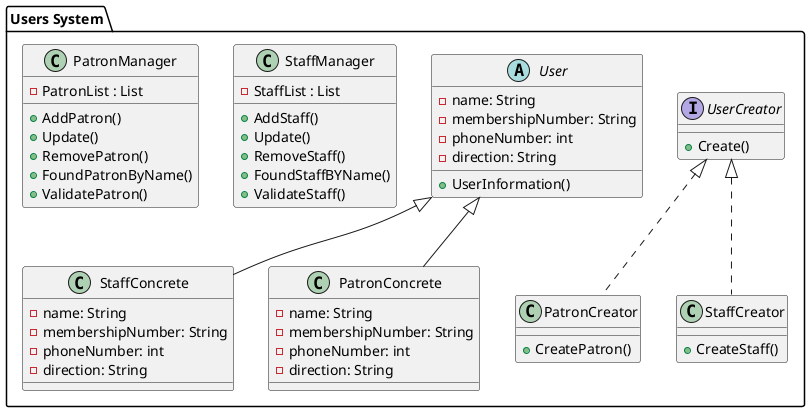 @startuml UsersSystem
package "Users System"{

    ' Define main abstractc
    interface UserCreator {
        + Create()
    }

    ' Define main interface
    abstract class User {
        - name: String
        - membershipNumber: String
        - phoneNumber: int
        - direction: String
        + UserInformation()
    }

    ' Define main classes
    class StaffManager {
        - StaffList : List
        + AddStaff()
        + Update()
        + RemoveStaff()
        + FoundStaffBYName()
        + ValidateStaff()
    }

    class PatronManager {
        - PatronList : List
        + AddPatron()
        + Update()
        + RemovePatron()
        + FoundPatronByName()
        + ValidatePatron()
    }

    class PatronCreator implements UserCreator{
        + CreatePatron()
    }

    class StaffCreator implements UserCreator{
        + CreateStaff()
    }

    class StaffConcrete extends User{
        - name: String
        - membershipNumber: String
        - phoneNumber: int
        - direction: String
    }

    class PatronConcrete extends User{
        - name: String
        - membershipNumber: String
        - phoneNumber: int
        - direction: String
    }
}
@enduml